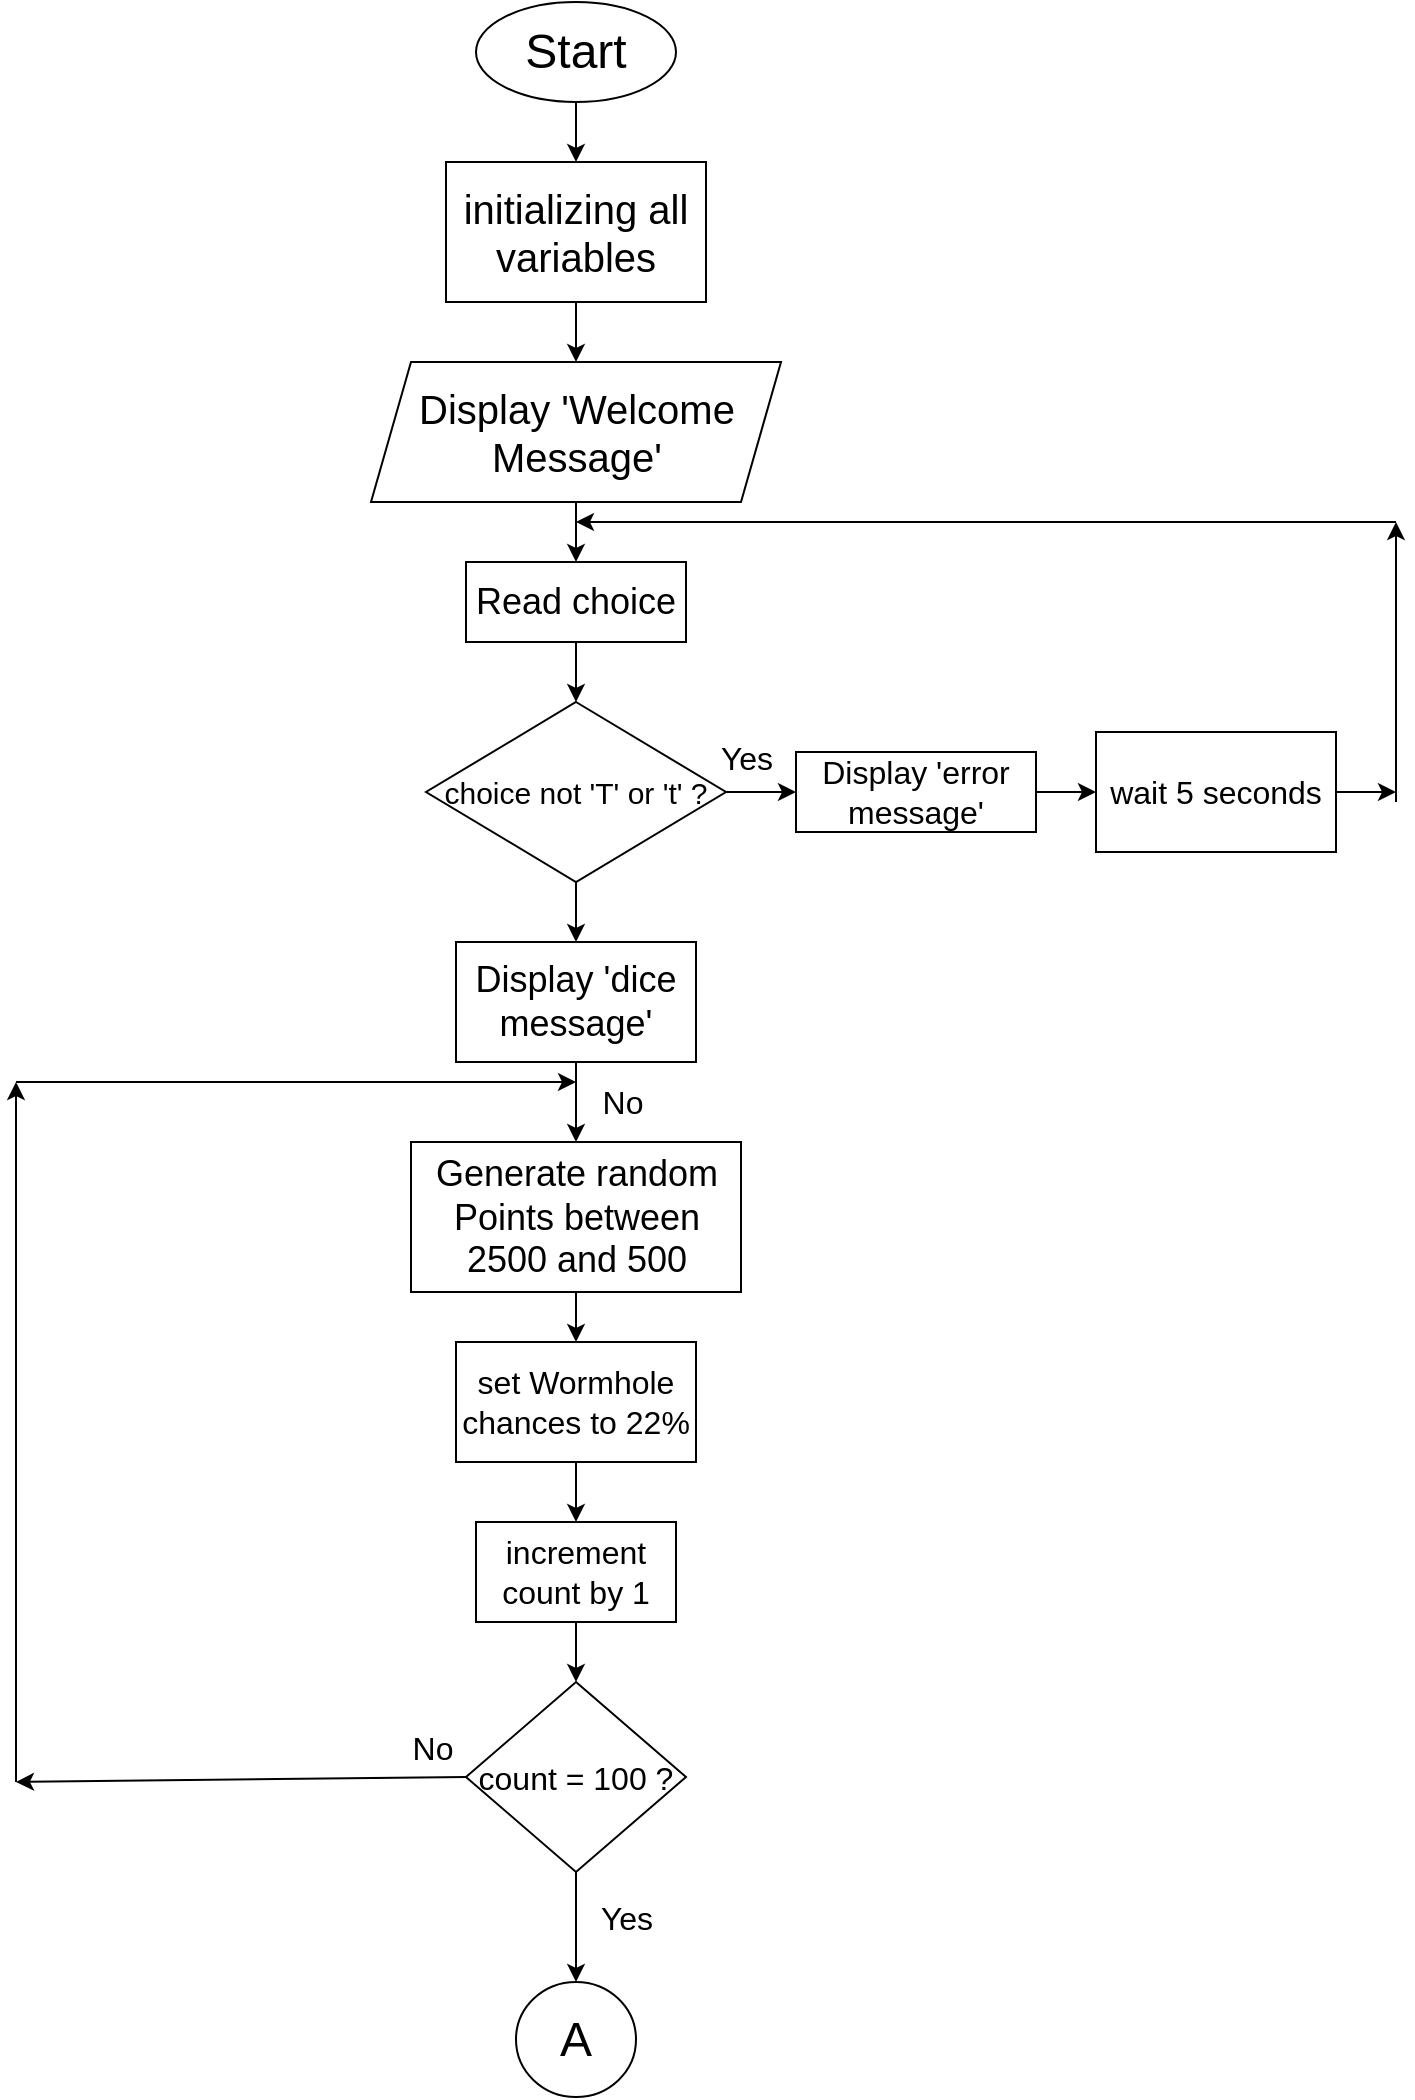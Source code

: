 <mxfile version="21.2.8" type="device" pages="3">
  <diagram id="C5RBs43oDa-KdzZeNtuy" name="Page-1">
    <mxGraphModel dx="1695" dy="985" grid="1" gridSize="10" guides="1" tooltips="1" connect="1" arrows="1" fold="1" page="1" pageScale="1" pageWidth="827" pageHeight="1169" math="0" shadow="0">
      <root>
        <mxCell id="WIyWlLk6GJQsqaUBKTNV-0" />
        <mxCell id="WIyWlLk6GJQsqaUBKTNV-1" parent="WIyWlLk6GJQsqaUBKTNV-0" />
        <mxCell id="qPoDiFishbTBftlHVHzy-0" value="&lt;font style=&quot;font-size: 24px;&quot;&gt;Start&lt;/font&gt;" style="ellipse;whiteSpace=wrap;html=1;" parent="WIyWlLk6GJQsqaUBKTNV-1" vertex="1">
          <mxGeometry x="350" y="20" width="100" height="50" as="geometry" />
        </mxCell>
        <mxCell id="qPoDiFishbTBftlHVHzy-2" value="&lt;font style=&quot;font-size: 20px;&quot;&gt;initializing all variables&lt;/font&gt;" style="rounded=0;whiteSpace=wrap;html=1;" parent="WIyWlLk6GJQsqaUBKTNV-1" vertex="1">
          <mxGeometry x="335" y="100" width="130" height="70" as="geometry" />
        </mxCell>
        <mxCell id="qPoDiFishbTBftlHVHzy-4" value="" style="endArrow=classic;html=1;rounded=0;exitX=0.5;exitY=1;exitDx=0;exitDy=0;entryX=0.5;entryY=0;entryDx=0;entryDy=0;" parent="WIyWlLk6GJQsqaUBKTNV-1" source="qPoDiFishbTBftlHVHzy-2" target="qPoDiFishbTBftlHVHzy-5" edge="1">
          <mxGeometry width="50" height="50" relative="1" as="geometry">
            <mxPoint x="420" y="220" as="sourcePoint" />
            <mxPoint x="400" y="210" as="targetPoint" />
          </mxGeometry>
        </mxCell>
        <mxCell id="qPoDiFishbTBftlHVHzy-5" value="&lt;font style=&quot;font-size: 20px;&quot;&gt;Display &#39;Welcome Message&#39;&lt;/font&gt;" style="shape=parallelogram;perimeter=parallelogramPerimeter;whiteSpace=wrap;html=1;fixedSize=1;" parent="WIyWlLk6GJQsqaUBKTNV-1" vertex="1">
          <mxGeometry x="297.5" y="200" width="205" height="70" as="geometry" />
        </mxCell>
        <mxCell id="qPoDiFishbTBftlHVHzy-6" value="" style="endArrow=classic;html=1;rounded=0;exitX=0.5;exitY=1;exitDx=0;exitDy=0;entryX=0.5;entryY=0;entryDx=0;entryDy=0;" parent="WIyWlLk6GJQsqaUBKTNV-1" source="qPoDiFishbTBftlHVHzy-5" target="qPoDiFishbTBftlHVHzy-8" edge="1">
          <mxGeometry width="50" height="50" relative="1" as="geometry">
            <mxPoint x="380" y="410" as="sourcePoint" />
            <mxPoint x="400" y="310" as="targetPoint" />
          </mxGeometry>
        </mxCell>
        <mxCell id="qPoDiFishbTBftlHVHzy-8" value="&lt;font style=&quot;font-size: 18px;&quot;&gt;Read choice&lt;/font&gt;" style="rounded=0;whiteSpace=wrap;html=1;" parent="WIyWlLk6GJQsqaUBKTNV-1" vertex="1">
          <mxGeometry x="345" y="300" width="110" height="40" as="geometry" />
        </mxCell>
        <mxCell id="qPoDiFishbTBftlHVHzy-9" value="" style="endArrow=classic;html=1;rounded=0;exitX=0.5;exitY=1;exitDx=0;exitDy=0;entryX=0.5;entryY=0;entryDx=0;entryDy=0;" parent="WIyWlLk6GJQsqaUBKTNV-1" source="qPoDiFishbTBftlHVHzy-8" target="qPoDiFishbTBftlHVHzy-10" edge="1">
          <mxGeometry width="50" height="50" relative="1" as="geometry">
            <mxPoint x="399.5" y="350" as="sourcePoint" />
            <mxPoint x="399.5" y="380" as="targetPoint" />
          </mxGeometry>
        </mxCell>
        <mxCell id="qPoDiFishbTBftlHVHzy-10" value="&lt;font style=&quot;font-size: 15px;&quot;&gt;choice not &#39;T&#39; or &#39;t&#39; ?&lt;/font&gt;" style="rhombus;whiteSpace=wrap;html=1;" parent="WIyWlLk6GJQsqaUBKTNV-1" vertex="1">
          <mxGeometry x="325" y="370" width="150" height="90" as="geometry" />
        </mxCell>
        <mxCell id="SKX0DVYrpK4UwVWIQHKd-2" value="" style="endArrow=classic;html=1;rounded=0;exitX=0.5;exitY=1;exitDx=0;exitDy=0;entryX=0.5;entryY=0;entryDx=0;entryDy=0;" parent="WIyWlLk6GJQsqaUBKTNV-1" source="qPoDiFishbTBftlHVHzy-0" target="qPoDiFishbTBftlHVHzy-2" edge="1">
          <mxGeometry width="50" height="50" relative="1" as="geometry">
            <mxPoint x="399.5" y="70" as="sourcePoint" />
            <mxPoint x="399.5" y="100" as="targetPoint" />
          </mxGeometry>
        </mxCell>
        <mxCell id="SKX0DVYrpK4UwVWIQHKd-5" value="" style="endArrow=classic;html=1;rounded=0;entryX=0.5;entryY=0;entryDx=0;entryDy=0;exitX=0.5;exitY=1;exitDx=0;exitDy=0;" parent="WIyWlLk6GJQsqaUBKTNV-1" source="qPoDiFishbTBftlHVHzy-10" target="SKX0DVYrpK4UwVWIQHKd-6" edge="1">
          <mxGeometry width="50" height="50" relative="1" as="geometry">
            <mxPoint x="399.5" y="460" as="sourcePoint" />
            <mxPoint x="399.5" y="490" as="targetPoint" />
          </mxGeometry>
        </mxCell>
        <mxCell id="SKX0DVYrpK4UwVWIQHKd-6" value="&lt;font style=&quot;font-size: 18px;&quot;&gt;Display &#39;dice message&#39;&lt;/font&gt;" style="rounded=0;whiteSpace=wrap;html=1;" parent="WIyWlLk6GJQsqaUBKTNV-1" vertex="1">
          <mxGeometry x="340" y="490" width="120" height="60" as="geometry" />
        </mxCell>
        <mxCell id="SKX0DVYrpK4UwVWIQHKd-7" value="" style="endArrow=classic;html=1;rounded=0;entryX=0.5;entryY=0;entryDx=0;entryDy=0;exitX=0.5;exitY=1;exitDx=0;exitDy=0;" parent="WIyWlLk6GJQsqaUBKTNV-1" source="SKX0DVYrpK4UwVWIQHKd-6" target="SKX0DVYrpK4UwVWIQHKd-8" edge="1">
          <mxGeometry width="50" height="50" relative="1" as="geometry">
            <mxPoint x="399.5" y="550" as="sourcePoint" />
            <mxPoint x="399.5" y="580" as="targetPoint" />
          </mxGeometry>
        </mxCell>
        <mxCell id="SKX0DVYrpK4UwVWIQHKd-9" value="" style="edgeStyle=orthogonalEdgeStyle;rounded=0;orthogonalLoop=1;jettySize=auto;html=1;entryX=0.5;entryY=0;entryDx=0;entryDy=0;" parent="WIyWlLk6GJQsqaUBKTNV-1" source="SKX0DVYrpK4UwVWIQHKd-8" target="SKX0DVYrpK4UwVWIQHKd-10" edge="1">
          <mxGeometry relative="1" as="geometry">
            <mxPoint x="400" y="690" as="targetPoint" />
          </mxGeometry>
        </mxCell>
        <mxCell id="SKX0DVYrpK4UwVWIQHKd-8" value="&lt;font style=&quot;font-size: 18px;&quot;&gt;Generate random Points between 2500 and 500&lt;/font&gt;" style="rounded=0;whiteSpace=wrap;html=1;" parent="WIyWlLk6GJQsqaUBKTNV-1" vertex="1">
          <mxGeometry x="317.5" y="590" width="165" height="75" as="geometry" />
        </mxCell>
        <mxCell id="SKX0DVYrpK4UwVWIQHKd-13" value="" style="edgeStyle=orthogonalEdgeStyle;rounded=0;orthogonalLoop=1;jettySize=auto;html=1;" parent="WIyWlLk6GJQsqaUBKTNV-1" source="SKX0DVYrpK4UwVWIQHKd-10" target="SKX0DVYrpK4UwVWIQHKd-12" edge="1">
          <mxGeometry relative="1" as="geometry" />
        </mxCell>
        <mxCell id="SKX0DVYrpK4UwVWIQHKd-10" value="&lt;font style=&quot;font-size: 16px;&quot;&gt;set Wormhole chances to 22%&lt;/font&gt;" style="rounded=0;whiteSpace=wrap;html=1;" parent="WIyWlLk6GJQsqaUBKTNV-1" vertex="1">
          <mxGeometry x="340" y="690" width="120" height="60" as="geometry" />
        </mxCell>
        <mxCell id="SKX0DVYrpK4UwVWIQHKd-17" value="" style="edgeStyle=orthogonalEdgeStyle;rounded=0;orthogonalLoop=1;jettySize=auto;html=1;" parent="WIyWlLk6GJQsqaUBKTNV-1" source="SKX0DVYrpK4UwVWIQHKd-12" target="SKX0DVYrpK4UwVWIQHKd-16" edge="1">
          <mxGeometry relative="1" as="geometry" />
        </mxCell>
        <mxCell id="SKX0DVYrpK4UwVWIQHKd-12" value="&lt;font style=&quot;font-size: 16px;&quot;&gt;increment count by 1&lt;/font&gt;" style="whiteSpace=wrap;html=1;rounded=0;" parent="WIyWlLk6GJQsqaUBKTNV-1" vertex="1">
          <mxGeometry x="350" y="780" width="100" height="50" as="geometry" />
        </mxCell>
        <mxCell id="SKX0DVYrpK4UwVWIQHKd-19" value="" style="edgeStyle=orthogonalEdgeStyle;rounded=0;orthogonalLoop=1;jettySize=auto;html=1;" parent="WIyWlLk6GJQsqaUBKTNV-1" source="SKX0DVYrpK4UwVWIQHKd-16" target="SKX0DVYrpK4UwVWIQHKd-18" edge="1">
          <mxGeometry relative="1" as="geometry" />
        </mxCell>
        <mxCell id="SKX0DVYrpK4UwVWIQHKd-16" value="&lt;font style=&quot;font-size: 16px;&quot;&gt;count = 100 ?&lt;/font&gt;" style="rhombus;whiteSpace=wrap;html=1;rounded=0;" parent="WIyWlLk6GJQsqaUBKTNV-1" vertex="1">
          <mxGeometry x="345" y="860" width="110" height="95" as="geometry" />
        </mxCell>
        <mxCell id="SKX0DVYrpK4UwVWIQHKd-18" value="&lt;font style=&quot;font-size: 24px;&quot;&gt;A&lt;/font&gt;" style="ellipse;whiteSpace=wrap;html=1;rounded=0;" parent="WIyWlLk6GJQsqaUBKTNV-1" vertex="1">
          <mxGeometry x="370" y="1010" width="60" height="57.5" as="geometry" />
        </mxCell>
        <mxCell id="SKX0DVYrpK4UwVWIQHKd-20" value="" style="endArrow=classic;html=1;rounded=0;exitX=0;exitY=0.5;exitDx=0;exitDy=0;" parent="WIyWlLk6GJQsqaUBKTNV-1" source="SKX0DVYrpK4UwVWIQHKd-16" edge="1">
          <mxGeometry width="50" height="50" relative="1" as="geometry">
            <mxPoint x="270" y="960" as="sourcePoint" />
            <mxPoint x="120" y="910" as="targetPoint" />
          </mxGeometry>
        </mxCell>
        <mxCell id="SKX0DVYrpK4UwVWIQHKd-21" value="" style="endArrow=classic;html=1;rounded=0;" parent="WIyWlLk6GJQsqaUBKTNV-1" edge="1">
          <mxGeometry width="50" height="50" relative="1" as="geometry">
            <mxPoint x="120" y="560" as="sourcePoint" />
            <mxPoint x="400" y="560" as="targetPoint" />
          </mxGeometry>
        </mxCell>
        <mxCell id="SKX0DVYrpK4UwVWIQHKd-22" value="" style="endArrow=classic;html=1;rounded=0;" parent="WIyWlLk6GJQsqaUBKTNV-1" edge="1">
          <mxGeometry width="50" height="50" relative="1" as="geometry">
            <mxPoint x="120" y="910" as="sourcePoint" />
            <mxPoint x="120" y="560" as="targetPoint" />
          </mxGeometry>
        </mxCell>
        <mxCell id="SKX0DVYrpK4UwVWIQHKd-23" value="" style="endArrow=classic;html=1;rounded=0;exitX=1;exitY=0.5;exitDx=0;exitDy=0;entryX=0;entryY=0.5;entryDx=0;entryDy=0;" parent="WIyWlLk6GJQsqaUBKTNV-1" source="qPoDiFishbTBftlHVHzy-10" target="SKX0DVYrpK4UwVWIQHKd-24" edge="1">
          <mxGeometry width="50" height="50" relative="1" as="geometry">
            <mxPoint x="410" y="350" as="sourcePoint" />
            <mxPoint x="520" y="415" as="targetPoint" />
          </mxGeometry>
        </mxCell>
        <mxCell id="SKX0DVYrpK4UwVWIQHKd-27" value="" style="edgeStyle=orthogonalEdgeStyle;rounded=0;orthogonalLoop=1;jettySize=auto;html=1;" parent="WIyWlLk6GJQsqaUBKTNV-1" source="SKX0DVYrpK4UwVWIQHKd-24" target="SKX0DVYrpK4UwVWIQHKd-26" edge="1">
          <mxGeometry relative="1" as="geometry" />
        </mxCell>
        <mxCell id="SKX0DVYrpK4UwVWIQHKd-24" value="&lt;font style=&quot;font-size: 16px;&quot;&gt;Display &#39;error message&#39;&lt;/font&gt;" style="rounded=0;whiteSpace=wrap;html=1;" parent="WIyWlLk6GJQsqaUBKTNV-1" vertex="1">
          <mxGeometry x="510" y="395" width="120" height="40" as="geometry" />
        </mxCell>
        <mxCell id="SKX0DVYrpK4UwVWIQHKd-26" value="&lt;font style=&quot;font-size: 16px;&quot;&gt;wait 5 seconds&lt;/font&gt;" style="whiteSpace=wrap;html=1;rounded=0;" parent="WIyWlLk6GJQsqaUBKTNV-1" vertex="1">
          <mxGeometry x="660" y="385" width="120" height="60" as="geometry" />
        </mxCell>
        <mxCell id="SKX0DVYrpK4UwVWIQHKd-28" value="" style="endArrow=classic;html=1;rounded=0;" parent="WIyWlLk6GJQsqaUBKTNV-1" edge="1">
          <mxGeometry width="50" height="50" relative="1" as="geometry">
            <mxPoint x="810" y="280" as="sourcePoint" />
            <mxPoint x="400" y="280" as="targetPoint" />
          </mxGeometry>
        </mxCell>
        <mxCell id="SKX0DVYrpK4UwVWIQHKd-29" value="" style="endArrow=classic;html=1;rounded=0;exitX=1;exitY=0.5;exitDx=0;exitDy=0;" parent="WIyWlLk6GJQsqaUBKTNV-1" source="SKX0DVYrpK4UwVWIQHKd-26" edge="1">
          <mxGeometry width="50" height="50" relative="1" as="geometry">
            <mxPoint x="485" y="425" as="sourcePoint" />
            <mxPoint x="810" y="415" as="targetPoint" />
          </mxGeometry>
        </mxCell>
        <mxCell id="SKX0DVYrpK4UwVWIQHKd-30" value="" style="endArrow=classic;html=1;rounded=0;" parent="WIyWlLk6GJQsqaUBKTNV-1" edge="1">
          <mxGeometry width="50" height="50" relative="1" as="geometry">
            <mxPoint x="810" y="420" as="sourcePoint" />
            <mxPoint x="810" y="280" as="targetPoint" />
          </mxGeometry>
        </mxCell>
        <mxCell id="SKX0DVYrpK4UwVWIQHKd-31" value="&lt;font style=&quot;font-size: 16px;&quot;&gt;Yes&lt;/font&gt;" style="text;html=1;align=center;verticalAlign=middle;resizable=0;points=[];autosize=1;strokeColor=none;fillColor=none;" parent="WIyWlLk6GJQsqaUBKTNV-1" vertex="1">
          <mxGeometry x="460" y="383" width="50" height="30" as="geometry" />
        </mxCell>
        <mxCell id="SKX0DVYrpK4UwVWIQHKd-32" value="&lt;font style=&quot;font-size: 16px;&quot;&gt;Yes&lt;/font&gt;" style="text;html=1;align=center;verticalAlign=middle;resizable=0;points=[];autosize=1;strokeColor=none;fillColor=none;" parent="WIyWlLk6GJQsqaUBKTNV-1" vertex="1">
          <mxGeometry x="400" y="963" width="50" height="30" as="geometry" />
        </mxCell>
        <mxCell id="SKX0DVYrpK4UwVWIQHKd-33" value="&lt;font style=&quot;font-size: 16px;&quot;&gt;No&lt;/font&gt;" style="text;html=1;align=center;verticalAlign=middle;resizable=0;points=[];autosize=1;strokeColor=none;fillColor=none;" parent="WIyWlLk6GJQsqaUBKTNV-1" vertex="1">
          <mxGeometry x="308" y="878" width="40" height="30" as="geometry" />
        </mxCell>
        <mxCell id="SKX0DVYrpK4UwVWIQHKd-35" value="&lt;font style=&quot;font-size: 16px;&quot;&gt;No&lt;/font&gt;" style="text;html=1;align=center;verticalAlign=middle;resizable=0;points=[];autosize=1;strokeColor=none;fillColor=none;" parent="WIyWlLk6GJQsqaUBKTNV-1" vertex="1">
          <mxGeometry x="403" y="555" width="40" height="30" as="geometry" />
        </mxCell>
      </root>
    </mxGraphModel>
  </diagram>
  <diagram id="wvyxLCLKiArf59dd1MGM" name="Page-2">
    <mxGraphModel dx="1695" dy="985" grid="1" gridSize="10" guides="1" tooltips="1" connect="1" arrows="1" fold="1" page="1" pageScale="1" pageWidth="850" pageHeight="1100" math="0" shadow="0">
      <root>
        <mxCell id="0" />
        <mxCell id="1" parent="0" />
        <mxCell id="8ApIJLALtYoWhLFtLDIA-3" value="" style="edgeStyle=orthogonalEdgeStyle;rounded=0;orthogonalLoop=1;jettySize=auto;html=1;" parent="1" source="8ApIJLALtYoWhLFtLDIA-1" target="8ApIJLALtYoWhLFtLDIA-2" edge="1">
          <mxGeometry relative="1" as="geometry" />
        </mxCell>
        <mxCell id="8ApIJLALtYoWhLFtLDIA-1" value="&lt;font style=&quot;font-size: 24px;&quot;&gt;A&lt;/font&gt;" style="ellipse;whiteSpace=wrap;html=1;aspect=fixed;" parent="1" vertex="1">
          <mxGeometry x="395" y="20" width="60" height="60" as="geometry" />
        </mxCell>
        <mxCell id="8ApIJLALtYoWhLFtLDIA-5" value="" style="edgeStyle=orthogonalEdgeStyle;rounded=0;orthogonalLoop=1;jettySize=auto;html=1;" parent="1" source="8ApIJLALtYoWhLFtLDIA-2" target="8ApIJLALtYoWhLFtLDIA-4" edge="1">
          <mxGeometry relative="1" as="geometry" />
        </mxCell>
        <mxCell id="HOv9jgXNRHUHMUnJMghf-4" value="" style="edgeStyle=orthogonalEdgeStyle;rounded=0;orthogonalLoop=1;jettySize=auto;html=1;" parent="1" source="8ApIJLALtYoWhLFtLDIA-2" target="HOv9jgXNRHUHMUnJMghf-3" edge="1">
          <mxGeometry relative="1" as="geometry" />
        </mxCell>
        <mxCell id="8ApIJLALtYoWhLFtLDIA-2" value="&lt;font style=&quot;font-size: 12px;&quot;&gt;currentAsteroid less than numAsteroid and lives greater than 0 and totalMoney greater or equal to 0 ?&lt;/font&gt;" style="rhombus;whiteSpace=wrap;html=1;" parent="1" vertex="1">
          <mxGeometry x="342" y="110" width="167" height="160" as="geometry" />
        </mxCell>
        <mxCell id="WT8dmQ3Fdkca9aJlQ12L-2" value="" style="edgeStyle=orthogonalEdgeStyle;rounded=0;orthogonalLoop=1;jettySize=auto;html=1;" parent="1" source="8ApIJLALtYoWhLFtLDIA-4" target="WT8dmQ3Fdkca9aJlQ12L-1" edge="1">
          <mxGeometry relative="1" as="geometry" />
        </mxCell>
        <mxCell id="8ApIJLALtYoWhLFtLDIA-4" value="&lt;font style=&quot;font-size: 16px;&quot;&gt;Display &#39;roll message&#39;&lt;/font&gt;" style="shape=parallelogram;perimeter=parallelogramPerimeter;whiteSpace=wrap;html=1;fixedSize=1;" parent="1" vertex="1">
          <mxGeometry x="353" y="300" width="145" height="50" as="geometry" />
        </mxCell>
        <mxCell id="WT8dmQ3Fdkca9aJlQ12L-4" value="" style="edgeStyle=orthogonalEdgeStyle;rounded=0;orthogonalLoop=1;jettySize=auto;html=1;" parent="1" source="WT8dmQ3Fdkca9aJlQ12L-1" target="WT8dmQ3Fdkca9aJlQ12L-3" edge="1">
          <mxGeometry relative="1" as="geometry" />
        </mxCell>
        <mxCell id="HOv9jgXNRHUHMUnJMghf-9" value="" style="edgeStyle=orthogonalEdgeStyle;rounded=0;orthogonalLoop=1;jettySize=auto;html=1;" parent="1" source="WT8dmQ3Fdkca9aJlQ12L-1" target="HOv9jgXNRHUHMUnJMghf-8" edge="1">
          <mxGeometry relative="1" as="geometry" />
        </mxCell>
        <mxCell id="WT8dmQ3Fdkca9aJlQ12L-1" value="&lt;font style=&quot;font-size: 16px;&quot;&gt;roll choice not &#39;R&#39; or &#39;r&#39; ?&lt;/font&gt;" style="rhombus;whiteSpace=wrap;html=1;" parent="1" vertex="1">
          <mxGeometry x="368" y="380" width="114.5" height="100" as="geometry" />
        </mxCell>
        <mxCell id="WT8dmQ3Fdkca9aJlQ12L-6" value="" style="edgeStyle=orthogonalEdgeStyle;rounded=0;orthogonalLoop=1;jettySize=auto;html=1;" parent="1" source="WT8dmQ3Fdkca9aJlQ12L-3" target="WT8dmQ3Fdkca9aJlQ12L-5" edge="1">
          <mxGeometry relative="1" as="geometry" />
        </mxCell>
        <mxCell id="WT8dmQ3Fdkca9aJlQ12L-3" value="&lt;font style=&quot;font-size: 16px;&quot;&gt;die 1 = Random Number between 1 and 6&lt;br&gt;die 2 = Random Number between 1 and 6&lt;/font&gt;" style="whiteSpace=wrap;html=1;" parent="1" vertex="1">
          <mxGeometry x="268" y="510" width="314.75" height="50" as="geometry" />
        </mxCell>
        <mxCell id="WT8dmQ3Fdkca9aJlQ12L-8" value="" style="edgeStyle=orthogonalEdgeStyle;rounded=0;orthogonalLoop=1;jettySize=auto;html=1;" parent="1" source="WT8dmQ3Fdkca9aJlQ12L-5" target="WT8dmQ3Fdkca9aJlQ12L-7" edge="1">
          <mxGeometry relative="1" as="geometry" />
        </mxCell>
        <mxCell id="WT8dmQ3Fdkca9aJlQ12L-5" value="&lt;font style=&quot;font-size: 16px;&quot;&gt;diceResult = dice1 + dice 2&lt;/font&gt;" style="whiteSpace=wrap;html=1;" parent="1" vertex="1">
          <mxGeometry x="323" y="590" width="204.63" height="35" as="geometry" />
        </mxCell>
        <mxCell id="WT8dmQ3Fdkca9aJlQ12L-10" value="" style="edgeStyle=orthogonalEdgeStyle;rounded=0;orthogonalLoop=1;jettySize=auto;html=1;" parent="1" source="WT8dmQ3Fdkca9aJlQ12L-7" target="WT8dmQ3Fdkca9aJlQ12L-9" edge="1">
          <mxGeometry relative="1" as="geometry" />
        </mxCell>
        <mxCell id="WT8dmQ3Fdkca9aJlQ12L-7" value="&lt;font style=&quot;font-size: 16px;&quot;&gt;currentAsteroid + diceResult&lt;/font&gt;" style="whiteSpace=wrap;html=1;" parent="1" vertex="1">
          <mxGeometry x="313" y="666" width="224.69" height="37.5" as="geometry" />
        </mxCell>
        <mxCell id="WT8dmQ3Fdkca9aJlQ12L-12" value="" style="edgeStyle=orthogonalEdgeStyle;rounded=0;orthogonalLoop=1;jettySize=auto;html=1;" parent="1" source="WT8dmQ3Fdkca9aJlQ12L-9" target="WT8dmQ3Fdkca9aJlQ12L-11" edge="1">
          <mxGeometry relative="1" as="geometry" />
        </mxCell>
        <mxCell id="WT8dmQ3Fdkca9aJlQ12L-9" value="&lt;font style=&quot;font-size: 16px;&quot;&gt;currentAsteroid greater than numAsteroid ?&lt;/font&gt;" style="rhombus;whiteSpace=wrap;html=1;" parent="1" vertex="1">
          <mxGeometry x="343" y="740" width="164.65" height="133.75" as="geometry" />
        </mxCell>
        <mxCell id="WT8dmQ3Fdkca9aJlQ12L-14" value="" style="edgeStyle=orthogonalEdgeStyle;rounded=0;orthogonalLoop=1;jettySize=auto;html=1;" parent="1" source="WT8dmQ3Fdkca9aJlQ12L-11" target="WT8dmQ3Fdkca9aJlQ12L-13" edge="1">
          <mxGeometry relative="1" as="geometry" />
        </mxCell>
        <mxCell id="WT8dmQ3Fdkca9aJlQ12L-11" value="&lt;font style=&quot;font-size: 16px;&quot;&gt;currentAsteroid equals to numAsteroid&lt;/font&gt;" style="whiteSpace=wrap;html=1;" parent="1" vertex="1">
          <mxGeometry x="338.19" y="910" width="174.63" height="49.38" as="geometry" />
        </mxCell>
        <mxCell id="WT8dmQ3Fdkca9aJlQ12L-13" value="&lt;font style=&quot;font-size: 24px;&quot;&gt;B&lt;/font&gt;" style="ellipse;whiteSpace=wrap;html=1;" parent="1" vertex="1">
          <mxGeometry x="392.99" y="1000" width="64.51" height="65.93" as="geometry" />
        </mxCell>
        <mxCell id="WT8dmQ3Fdkca9aJlQ12L-15" value="" style="endArrow=classic;html=1;rounded=0;exitX=0;exitY=0.5;exitDx=0;exitDy=0;" parent="1" source="WT8dmQ3Fdkca9aJlQ12L-9" edge="1">
          <mxGeometry width="50" height="50" relative="1" as="geometry">
            <mxPoint x="400" y="550" as="sourcePoint" />
            <mxPoint x="240" y="807" as="targetPoint" />
          </mxGeometry>
        </mxCell>
        <mxCell id="WT8dmQ3Fdkca9aJlQ12L-16" value="" style="endArrow=classic;html=1;rounded=0;" parent="1" edge="1">
          <mxGeometry width="50" height="50" relative="1" as="geometry">
            <mxPoint x="240" y="640" as="sourcePoint" />
            <mxPoint x="425" y="640" as="targetPoint" />
          </mxGeometry>
        </mxCell>
        <mxCell id="WT8dmQ3Fdkca9aJlQ12L-17" value="" style="endArrow=classic;html=1;rounded=0;" parent="1" edge="1">
          <mxGeometry width="50" height="50" relative="1" as="geometry">
            <mxPoint x="240" y="807" as="sourcePoint" />
            <mxPoint x="240" y="640" as="targetPoint" />
          </mxGeometry>
        </mxCell>
        <mxCell id="WT8dmQ3Fdkca9aJlQ12L-22" value="" style="edgeStyle=orthogonalEdgeStyle;rounded=0;orthogonalLoop=1;jettySize=auto;html=1;exitX=1;exitY=0.5;exitDx=0;exitDy=0;" parent="1" source="HOv9jgXNRHUHMUnJMghf-8" target="WT8dmQ3Fdkca9aJlQ12L-21" edge="1">
          <mxGeometry relative="1" as="geometry">
            <mxPoint x="650.25" y="430" as="sourcePoint" />
          </mxGeometry>
        </mxCell>
        <mxCell id="WT8dmQ3Fdkca9aJlQ12L-21" value="&lt;font style=&quot;font-size: 16px;&quot;&gt;wait 5 seconds&lt;/font&gt;" style="whiteSpace=wrap;html=1;" parent="1" vertex="1">
          <mxGeometry x="690" y="405" width="84.63" height="50" as="geometry" />
        </mxCell>
        <mxCell id="WT8dmQ3Fdkca9aJlQ12L-23" value="" style="endArrow=classic;html=1;rounded=0;exitX=1;exitY=0.5;exitDx=0;exitDy=0;" parent="1" source="WT8dmQ3Fdkca9aJlQ12L-21" edge="1">
          <mxGeometry width="50" height="50" relative="1" as="geometry">
            <mxPoint x="810" y="429.5" as="sourcePoint" />
            <mxPoint x="830" y="430" as="targetPoint" />
          </mxGeometry>
        </mxCell>
        <mxCell id="WT8dmQ3Fdkca9aJlQ12L-24" value="" style="endArrow=classic;html=1;rounded=0;" parent="1" edge="1">
          <mxGeometry width="50" height="50" relative="1" as="geometry">
            <mxPoint x="829" y="430" as="sourcePoint" />
            <mxPoint x="829" y="280" as="targetPoint" />
          </mxGeometry>
        </mxCell>
        <mxCell id="WT8dmQ3Fdkca9aJlQ12L-25" value="" style="endArrow=classic;html=1;rounded=0;" parent="1" edge="1">
          <mxGeometry width="50" height="50" relative="1" as="geometry">
            <mxPoint x="830" y="285" as="sourcePoint" />
            <mxPoint x="425" y="285" as="targetPoint" />
          </mxGeometry>
        </mxCell>
        <mxCell id="WT8dmQ3Fdkca9aJlQ12L-26" value="&lt;font style=&quot;font-size: 16px;&quot;&gt;Yes&lt;/font&gt;" style="text;html=1;align=center;verticalAlign=middle;resizable=0;points=[];autosize=1;strokeColor=none;fillColor=none;" parent="1" vertex="1">
          <mxGeometry x="422.5" y="260" width="50" height="30" as="geometry" />
        </mxCell>
        <mxCell id="HOv9jgXNRHUHMUnJMghf-1" value="&lt;font style=&quot;font-size: 16px;&quot;&gt;Yes&lt;/font&gt;" style="text;html=1;align=center;verticalAlign=middle;resizable=0;points=[];autosize=1;strokeColor=none;fillColor=none;" parent="1" vertex="1">
          <mxGeometry x="473.5" y="403" width="50" height="30" as="geometry" />
        </mxCell>
        <mxCell id="HOv9jgXNRHUHMUnJMghf-2" value="&lt;font style=&quot;font-size: 16px;&quot;&gt;Yes&lt;/font&gt;" style="text;html=1;align=center;verticalAlign=middle;resizable=0;points=[];autosize=1;strokeColor=none;fillColor=none;" parent="1" vertex="1">
          <mxGeometry x="420" y="873.75" width="50" height="30" as="geometry" />
        </mxCell>
        <mxCell id="HOv9jgXNRHUHMUnJMghf-6" value="" style="edgeStyle=orthogonalEdgeStyle;rounded=0;orthogonalLoop=1;jettySize=auto;html=1;" parent="1" source="HOv9jgXNRHUHMUnJMghf-3" target="HOv9jgXNRHUHMUnJMghf-5" edge="1">
          <mxGeometry relative="1" as="geometry" />
        </mxCell>
        <mxCell id="HOv9jgXNRHUHMUnJMghf-3" value="&lt;font style=&quot;font-size: 16px;&quot;&gt;Display &#39;Game Over message&#39;&lt;/font&gt;" style="shape=parallelogram;perimeter=parallelogramPerimeter;whiteSpace=wrap;html=1;fixedSize=1;" parent="1" vertex="1">
          <mxGeometry x="543.69" y="165" width="177.5" height="50" as="geometry" />
        </mxCell>
        <mxCell id="HOv9jgXNRHUHMUnJMghf-5" value="&lt;font style=&quot;font-size: 24px;&quot;&gt;Z&lt;/font&gt;" style="ellipse;whiteSpace=wrap;html=1;" parent="1" vertex="1">
          <mxGeometry x="750" y="160" width="60" height="60" as="geometry" />
        </mxCell>
        <mxCell id="HOv9jgXNRHUHMUnJMghf-8" value="&lt;font style=&quot;font-size: 16px;&quot;&gt;Display &#39;error message&#39;&lt;/font&gt;" style="shape=parallelogram;perimeter=parallelogramPerimeter;whiteSpace=wrap;html=1;fixedSize=1;" parent="1" vertex="1">
          <mxGeometry x="527.63" y="405" width="132.37" height="50" as="geometry" />
        </mxCell>
        <mxCell id="HOv9jgXNRHUHMUnJMghf-10" value="&lt;font style=&quot;font-size: 16px;&quot;&gt;No&lt;/font&gt;" style="text;html=1;align=center;verticalAlign=middle;resizable=0;points=[];autosize=1;strokeColor=none;fillColor=none;" parent="1" vertex="1">
          <mxGeometry x="501.65" y="162" width="40" height="30" as="geometry" />
        </mxCell>
        <mxCell id="HOv9jgXNRHUHMUnJMghf-11" value="&lt;font style=&quot;font-size: 16px;&quot;&gt;No&lt;/font&gt;" style="text;html=1;align=center;verticalAlign=middle;resizable=0;points=[];autosize=1;strokeColor=none;fillColor=none;" parent="1" vertex="1">
          <mxGeometry x="421" y="477" width="40" height="30" as="geometry" />
        </mxCell>
        <mxCell id="HOv9jgXNRHUHMUnJMghf-12" value="&lt;font style=&quot;font-size: 16px;&quot;&gt;No&lt;/font&gt;" style="text;html=1;align=center;verticalAlign=middle;resizable=0;points=[];autosize=1;strokeColor=none;fillColor=none;" parent="1" vertex="1">
          <mxGeometry x="308" y="780" width="40" height="30" as="geometry" />
        </mxCell>
        <mxCell id="XYIB9z67I_TNwNrnsXgF-1" value="&lt;font style=&quot;font-size: 24px;&quot;&gt;R&lt;/font&gt;" style="ellipse;whiteSpace=wrap;html=1;aspect=fixed;" parent="1" vertex="1">
          <mxGeometry x="254" y="252" width="60" height="60" as="geometry" />
        </mxCell>
        <mxCell id="XYIB9z67I_TNwNrnsXgF-2" value="" style="endArrow=classic;html=1;rounded=0;exitX=1;exitY=0.5;exitDx=0;exitDy=0;" parent="1" source="XYIB9z67I_TNwNrnsXgF-1" edge="1">
          <mxGeometry width="50" height="50" relative="1" as="geometry">
            <mxPoint x="305" y="296" as="sourcePoint" />
            <mxPoint x="425" y="281" as="targetPoint" />
          </mxGeometry>
        </mxCell>
      </root>
    </mxGraphModel>
  </diagram>
  <diagram id="GJCLtswbGSqBweHo3Sgb" name="Page-3">
    <mxGraphModel dx="1695" dy="985" grid="1" gridSize="10" guides="1" tooltips="1" connect="1" arrows="1" fold="1" page="1" pageScale="1" pageWidth="850" pageHeight="1100" math="0" shadow="0">
      <root>
        <mxCell id="0" />
        <mxCell id="1" parent="0" />
        <mxCell id="btgZ3AGMcQ4EXrpiKgPW-3" value="" style="edgeStyle=orthogonalEdgeStyle;rounded=0;orthogonalLoop=1;jettySize=auto;html=1;" parent="1" source="btgZ3AGMcQ4EXrpiKgPW-1" target="btgZ3AGMcQ4EXrpiKgPW-2" edge="1">
          <mxGeometry relative="1" as="geometry" />
        </mxCell>
        <mxCell id="btgZ3AGMcQ4EXrpiKgPW-1" value="&lt;font style=&quot;font-size: 24px;&quot;&gt;B&lt;/font&gt;" style="ellipse;whiteSpace=wrap;html=1;aspect=fixed;" parent="1" vertex="1">
          <mxGeometry x="355" y="162" width="60" height="60" as="geometry" />
        </mxCell>
        <mxCell id="btgZ3AGMcQ4EXrpiKgPW-5" value="" style="edgeStyle=orthogonalEdgeStyle;rounded=0;orthogonalLoop=1;jettySize=auto;html=1;" parent="1" source="btgZ3AGMcQ4EXrpiKgPW-2" target="btgZ3AGMcQ4EXrpiKgPW-4" edge="1">
          <mxGeometry relative="1" as="geometry" />
        </mxCell>
        <mxCell id="btgZ3AGMcQ4EXrpiKgPW-2" value="&lt;font style=&quot;font-size: 16px;&quot;&gt;wormholeScenario = Random number between 1 and 4&lt;/font&gt;" style="whiteSpace=wrap;html=1;" parent="1" vertex="1">
          <mxGeometry x="243" y="252" width="285" height="70" as="geometry" />
        </mxCell>
        <mxCell id="btgZ3AGMcQ4EXrpiKgPW-7" value="" style="edgeStyle=orthogonalEdgeStyle;rounded=0;orthogonalLoop=1;jettySize=auto;html=1;" parent="1" source="btgZ3AGMcQ4EXrpiKgPW-4" target="btgZ3AGMcQ4EXrpiKgPW-6" edge="1">
          <mxGeometry relative="1" as="geometry" />
        </mxCell>
        <mxCell id="btgZ3AGMcQ4EXrpiKgPW-11" value="" style="edgeStyle=orthogonalEdgeStyle;rounded=0;orthogonalLoop=1;jettySize=auto;html=1;" parent="1" source="btgZ3AGMcQ4EXrpiKgPW-4" target="btgZ3AGMcQ4EXrpiKgPW-10" edge="1">
          <mxGeometry relative="1" as="geometry" />
        </mxCell>
        <mxCell id="btgZ3AGMcQ4EXrpiKgPW-4" value="&lt;font style=&quot;font-size: 16px;&quot;&gt;currentAsteroid a wormhole ?&lt;/font&gt;" style="rhombus;whiteSpace=wrap;html=1;" parent="1" vertex="1">
          <mxGeometry x="308" y="362" width="154.5" height="125" as="geometry" />
        </mxCell>
        <mxCell id="btgZ3AGMcQ4EXrpiKgPW-9" value="" style="edgeStyle=orthogonalEdgeStyle;rounded=0;orthogonalLoop=1;jettySize=auto;html=1;" parent="1" source="btgZ3AGMcQ4EXrpiKgPW-6" target="btgZ3AGMcQ4EXrpiKgPW-8" edge="1">
          <mxGeometry relative="1" as="geometry" />
        </mxCell>
        <mxCell id="btgZ3AGMcQ4EXrpiKgPW-6" value="&lt;font style=&quot;font-size: 16px;&quot;&gt;Switch&lt;/font&gt;" style="shape=process;whiteSpace=wrap;html=1;backgroundOutline=1;" parent="1" vertex="1">
          <mxGeometry x="510" y="405.75" width="90.25" height="37.5" as="geometry" />
        </mxCell>
        <mxCell id="btgZ3AGMcQ4EXrpiKgPW-8" value="&lt;font style=&quot;font-size: 24px;&quot;&gt;Z&lt;/font&gt;" style="ellipse;whiteSpace=wrap;html=1;" parent="1" vertex="1">
          <mxGeometry x="650" y="395.75" width="60" height="56.25" as="geometry" />
        </mxCell>
        <mxCell id="btgZ3AGMcQ4EXrpiKgPW-13" value="" style="edgeStyle=orthogonalEdgeStyle;rounded=0;orthogonalLoop=1;jettySize=auto;html=1;" parent="1" source="btgZ3AGMcQ4EXrpiKgPW-10" target="btgZ3AGMcQ4EXrpiKgPW-12" edge="1">
          <mxGeometry relative="1" as="geometry" />
        </mxCell>
        <mxCell id="btgZ3AGMcQ4EXrpiKgPW-10" value="&lt;font style=&quot;font-size: 16px;&quot;&gt;points = asteroidPoints&lt;/font&gt;" style="whiteSpace=wrap;html=1;" parent="1" vertex="1">
          <mxGeometry x="298" y="522" width="174.75" height="42.5" as="geometry" />
        </mxCell>
        <mxCell id="btgZ3AGMcQ4EXrpiKgPW-15" value="" style="edgeStyle=orthogonalEdgeStyle;rounded=0;orthogonalLoop=1;jettySize=auto;html=1;" parent="1" source="btgZ3AGMcQ4EXrpiKgPW-12" target="btgZ3AGMcQ4EXrpiKgPW-14" edge="1">
          <mxGeometry relative="1" as="geometry" />
        </mxCell>
        <mxCell id="btgZ3AGMcQ4EXrpiKgPW-12" value="&lt;font style=&quot;font-size: 16px;&quot;&gt;Display Asteroid Point value&lt;/font&gt;" style="shape=parallelogram;perimeter=parallelogramPerimeter;whiteSpace=wrap;html=1;fixedSize=1;" parent="1" vertex="1">
          <mxGeometry x="288" y="612" width="194.63" height="56.25" as="geometry" />
        </mxCell>
        <mxCell id="btgZ3AGMcQ4EXrpiKgPW-19" value="" style="edgeStyle=orthogonalEdgeStyle;rounded=0;orthogonalLoop=1;jettySize=auto;html=1;" parent="1" source="btgZ3AGMcQ4EXrpiKgPW-14" target="btgZ3AGMcQ4EXrpiKgPW-18" edge="1">
          <mxGeometry relative="1" as="geometry" />
        </mxCell>
        <mxCell id="btgZ3AGMcQ4EXrpiKgPW-14" value="&lt;font style=&quot;font-size: 16px;&quot;&gt;totalPoints + points&lt;/font&gt;" style="whiteSpace=wrap;html=1;" parent="1" vertex="1">
          <mxGeometry x="308.16" y="712" width="154.69" height="35.63" as="geometry" />
        </mxCell>
        <mxCell id="btgZ3AGMcQ4EXrpiKgPW-21" value="" style="edgeStyle=orthogonalEdgeStyle;rounded=0;orthogonalLoop=1;jettySize=auto;html=1;" parent="1" source="btgZ3AGMcQ4EXrpiKgPW-18" target="btgZ3AGMcQ4EXrpiKgPW-20" edge="1">
          <mxGeometry relative="1" as="geometry" />
        </mxCell>
        <mxCell id="btgZ3AGMcQ4EXrpiKgPW-18" value="&lt;font style=&quot;font-size: 16px;&quot;&gt;totalMoney + points&lt;/font&gt;" style="whiteSpace=wrap;html=1;" parent="1" vertex="1">
          <mxGeometry x="308.35" y="792" width="154.5" height="36.55" as="geometry" />
        </mxCell>
        <mxCell id="btgZ3AGMcQ4EXrpiKgPW-20" value="&lt;font style=&quot;font-size: 24px;&quot;&gt;Z&lt;/font&gt;" style="ellipse;whiteSpace=wrap;html=1;" parent="1" vertex="1">
          <mxGeometry x="353.4" y="872" width="64.4" height="65.18" as="geometry" />
        </mxCell>
        <mxCell id="btgZ3AGMcQ4EXrpiKgPW-23" value="" style="edgeStyle=orthogonalEdgeStyle;rounded=0;orthogonalLoop=1;jettySize=auto;html=1;exitX=1;exitY=0.5;exitDx=0;exitDy=0;" parent="1" source="btgZ3AGMcQ4EXrpiKgPW-22" edge="1">
          <mxGeometry relative="1" as="geometry">
            <mxPoint x="205" y="502" as="sourcePoint" />
            <mxPoint x="385" y="502" as="targetPoint" />
          </mxGeometry>
        </mxCell>
        <mxCell id="btgZ3AGMcQ4EXrpiKgPW-22" value="&lt;font style=&quot;font-size: 24px;&quot;&gt;X&lt;/font&gt;" style="ellipse;whiteSpace=wrap;html=1;aspect=fixed;" parent="1" vertex="1">
          <mxGeometry x="140" y="472" width="60" height="60" as="geometry" />
        </mxCell>
        <mxCell id="EL5hcZtObuE_Dh6P7doJ-1" value="&lt;font style=&quot;font-size: 16px;&quot;&gt;Yes&lt;/font&gt;" style="text;html=1;align=center;verticalAlign=middle;resizable=0;points=[];autosize=1;strokeColor=none;fillColor=none;" parent="1" vertex="1">
          <mxGeometry x="455" y="397" width="50" height="30" as="geometry" />
        </mxCell>
        <mxCell id="EL5hcZtObuE_Dh6P7doJ-3" value="&lt;font style=&quot;font-size: 16px;&quot;&gt;No&lt;/font&gt;" style="text;html=1;align=center;verticalAlign=middle;resizable=0;points=[];autosize=1;strokeColor=none;fillColor=none;" parent="1" vertex="1">
          <mxGeometry x="386" y="487" width="40" height="30" as="geometry" />
        </mxCell>
      </root>
    </mxGraphModel>
  </diagram>
</mxfile>

